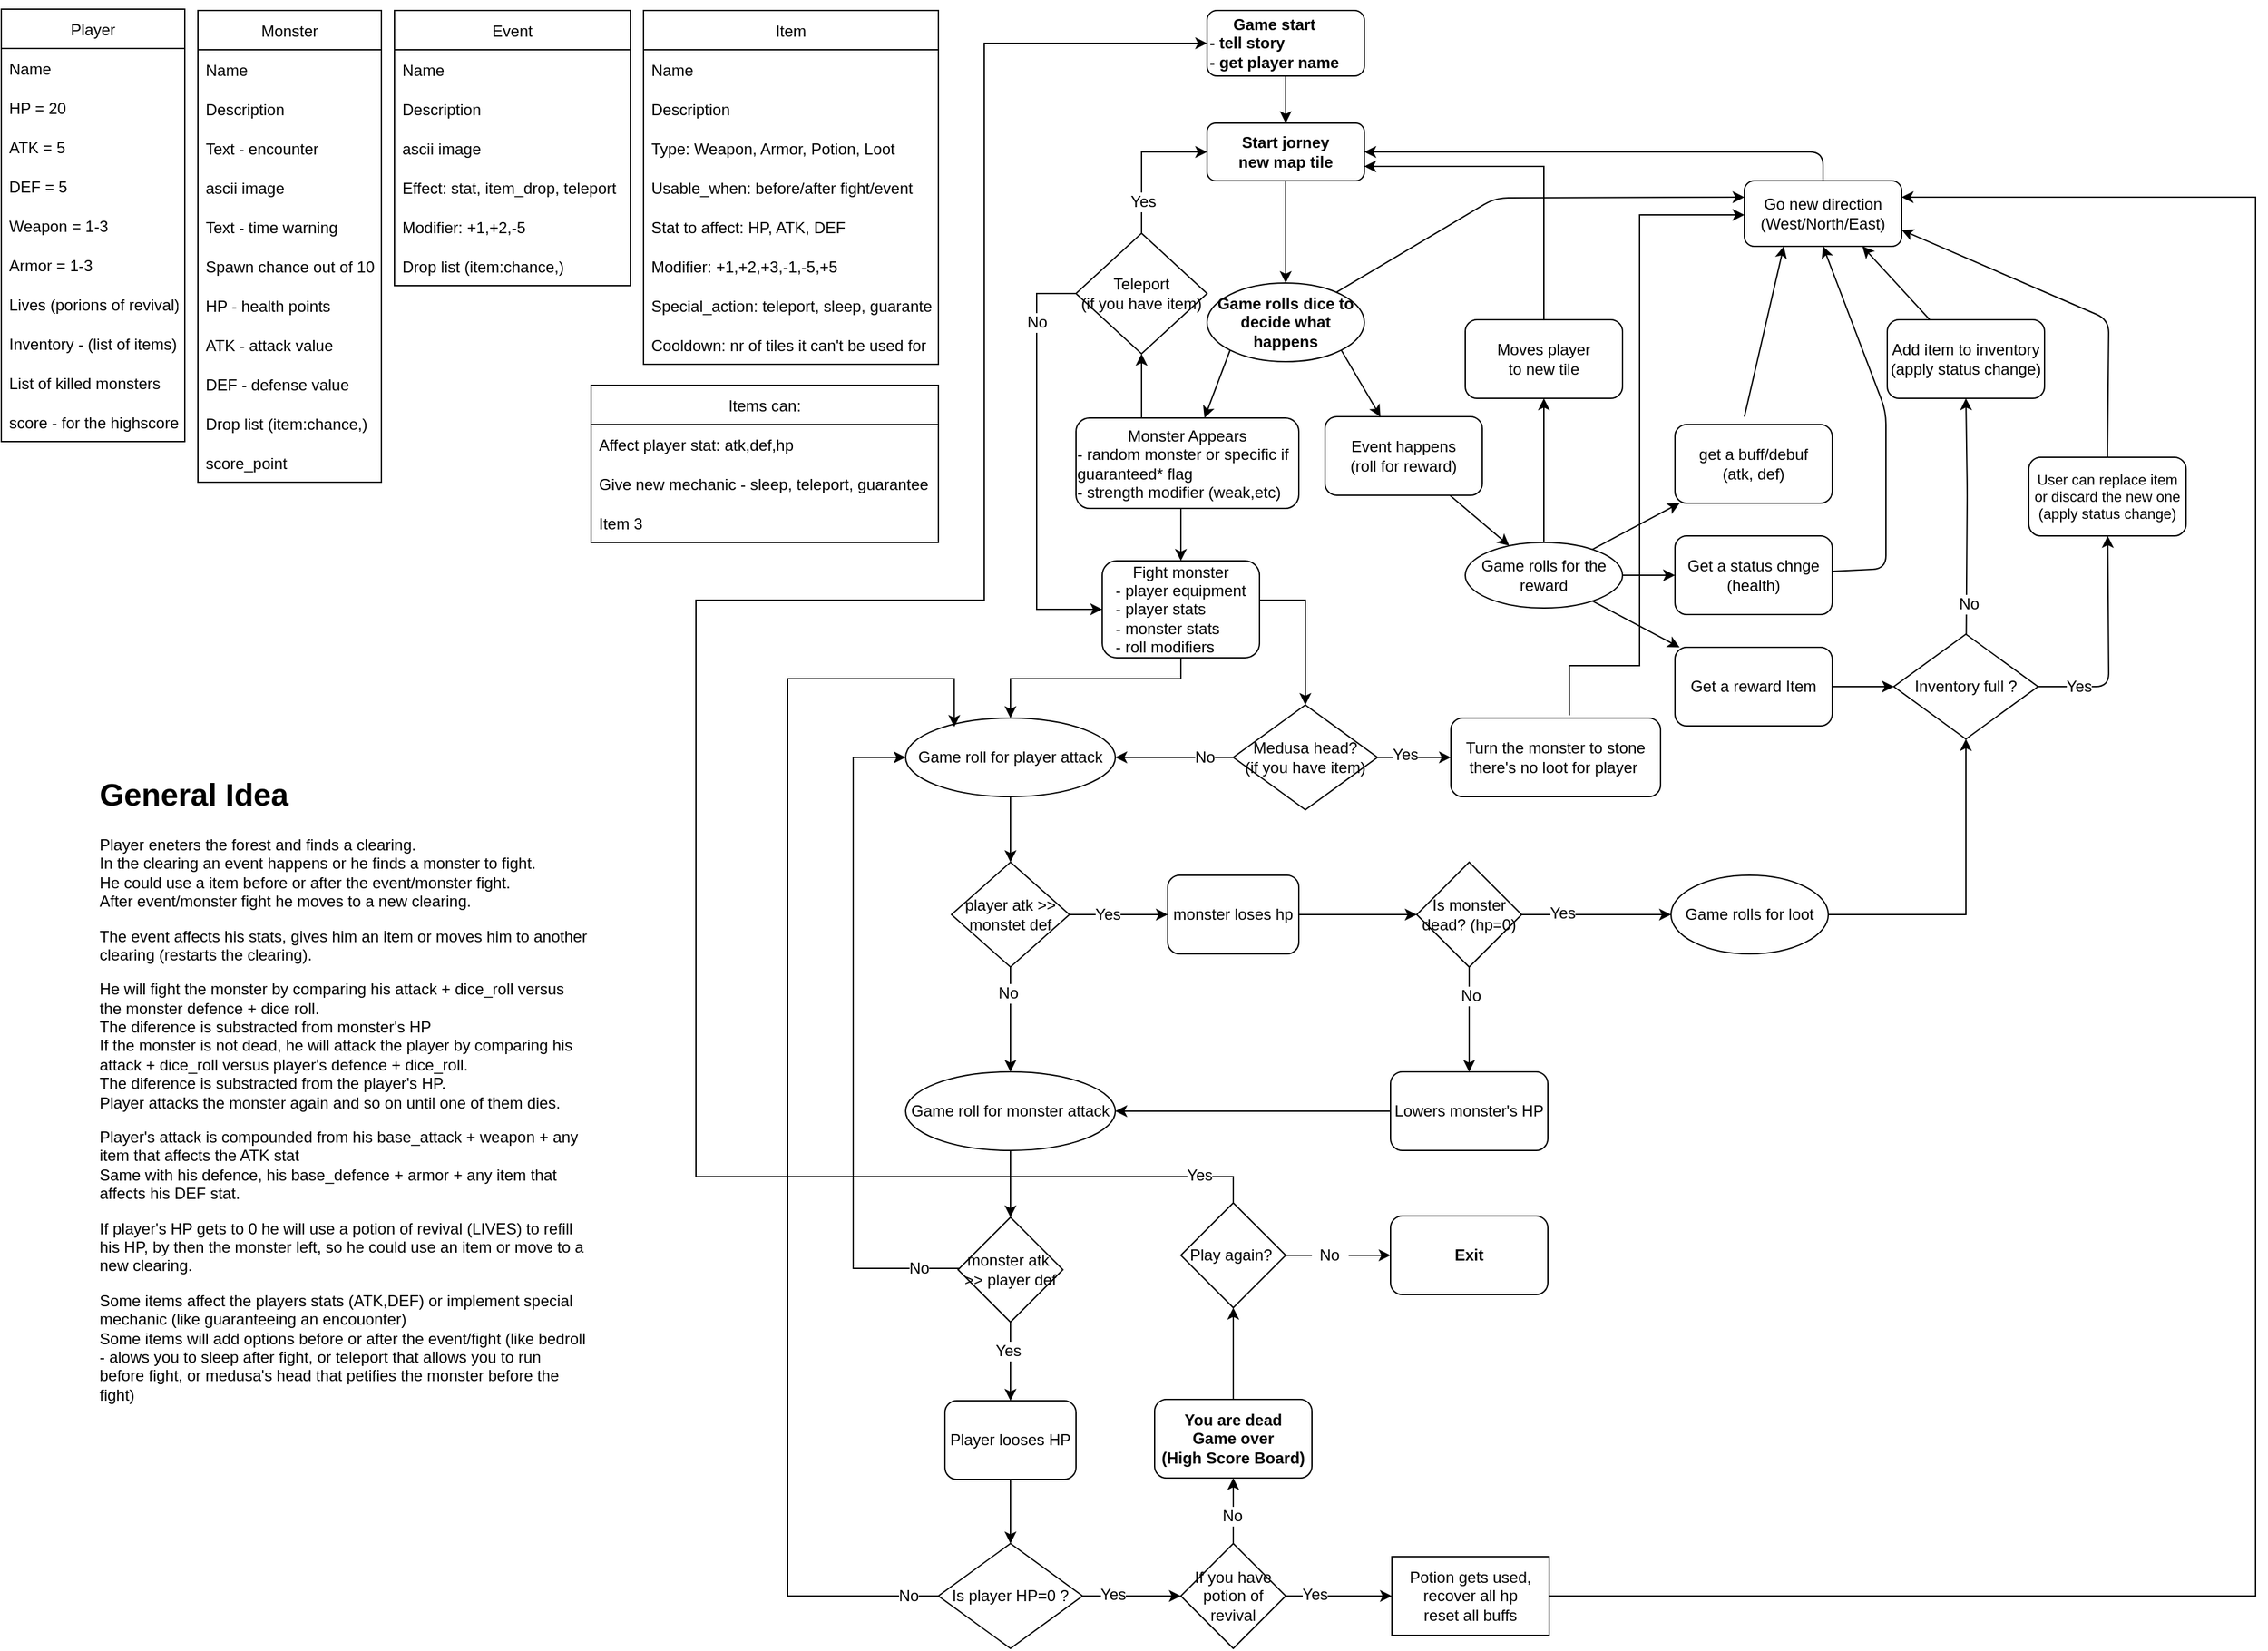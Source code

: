 <mxfile version="16.5.1" type="device"><diagram id="vVYq85_9nK1dVD2X0ttK" name="Page-1"><mxGraphModel dx="1888" dy="649" grid="1" gridSize="10" guides="1" tooltips="1" connect="1" arrows="1" fold="1" page="1" pageScale="1" pageWidth="850" pageHeight="1100" math="0" shadow="0"><root><mxCell id="0"/><mxCell id="1" parent="0"/><mxCell id="Z2xOuC4J5tKFLOs8vCqc-2" value="&lt;div style=&quot;text-align: center&quot;&gt;&lt;span&gt;Game start&lt;/span&gt;&lt;/div&gt;- tell story&lt;br&gt;- get player name" style="rounded=1;whiteSpace=wrap;html=1;align=left;fontStyle=1" parent="1" vertex="1"><mxGeometry x="250" y="88" width="120" height="50" as="geometry"/></mxCell><mxCell id="Z2xOuC4J5tKFLOs8vCqc-3" style="edgeStyle=none;html=1;exitX=0.5;exitY=1;exitDx=0;exitDy=0;entryX=0.5;entryY=0;entryDx=0;entryDy=0;" parent="1" source="Z2xOuC4J5tKFLOs8vCqc-2" target="Z2xOuC4J5tKFLOs8vCqc-7" edge="1"><mxGeometry relative="1" as="geometry"/></mxCell><mxCell id="Z2xOuC4J5tKFLOs8vCqc-4" value="" style="edgeStyle=none;html=1;exitX=0;exitY=1;exitDx=0;exitDy=0;" parent="1" source="Z2xOuC4J5tKFLOs8vCqc-14" target="Z2xOuC4J5tKFLOs8vCqc-8" edge="1"><mxGeometry relative="1" as="geometry"/></mxCell><mxCell id="Z2xOuC4J5tKFLOs8vCqc-5" value="" style="edgeStyle=none;html=1;exitX=1;exitY=1;exitDx=0;exitDy=0;" parent="1" source="Z2xOuC4J5tKFLOs8vCqc-14" target="Z2xOuC4J5tKFLOs8vCqc-10" edge="1"><mxGeometry relative="1" as="geometry"/></mxCell><mxCell id="Z2xOuC4J5tKFLOs8vCqc-6" value="" style="edgeStyle=none;html=1;" parent="1" source="Z2xOuC4J5tKFLOs8vCqc-7" target="Z2xOuC4J5tKFLOs8vCqc-14" edge="1"><mxGeometry relative="1" as="geometry"/></mxCell><mxCell id="Z2xOuC4J5tKFLOs8vCqc-7" value="Start jorney &lt;br&gt;new map tile" style="rounded=1;whiteSpace=wrap;html=1;fontStyle=1" parent="1" vertex="1"><mxGeometry x="250" y="174" width="120" height="44" as="geometry"/></mxCell><mxCell id="Z2xOuC4J5tKFLOs8vCqc-37" style="edgeStyle=orthogonalEdgeStyle;rounded=0;orthogonalLoop=1;jettySize=auto;html=1;exitX=0.25;exitY=0;exitDx=0;exitDy=0;" parent="1" source="Z2xOuC4J5tKFLOs8vCqc-8" target="Z2xOuC4J5tKFLOs8vCqc-40" edge="1"><mxGeometry relative="1" as="geometry"><mxPoint x="200" y="348" as="targetPoint"/><Array as="points"><mxPoint x="200" y="399"/></Array></mxGeometry></mxCell><mxCell id="Z2xOuC4J5tKFLOs8vCqc-43" style="edgeStyle=orthogonalEdgeStyle;rounded=0;orthogonalLoop=1;jettySize=auto;html=1;fontSize=20;" parent="1" source="Z2xOuC4J5tKFLOs8vCqc-8" target="Z2xOuC4J5tKFLOs8vCqc-44" edge="1"><mxGeometry relative="1" as="geometry"><mxPoint x="230" y="508" as="targetPoint"/><Array as="points"><mxPoint x="230" y="488"/><mxPoint x="230" y="488"/></Array></mxGeometry></mxCell><mxCell id="Z2xOuC4J5tKFLOs8vCqc-8" value="Monster Appears&lt;br&gt;&lt;div style=&quot;text-align: left&quot;&gt;&lt;span&gt;- random monster or&amp;nbsp;&lt;/span&gt;&lt;span&gt;specific if guaranteed* flag&lt;/span&gt;&lt;/div&gt;&lt;div style=&quot;text-align: left&quot;&gt;&lt;span&gt;- strength modifier (weak,etc)&lt;/span&gt;&lt;/div&gt;" style="whiteSpace=wrap;html=1;rounded=1;" parent="1" vertex="1"><mxGeometry x="150" y="399" width="170" height="69" as="geometry"/></mxCell><mxCell id="Z2xOuC4J5tKFLOs8vCqc-9" value="" style="edgeStyle=none;html=1;" parent="1" source="Z2xOuC4J5tKFLOs8vCqc-10" target="Z2xOuC4J5tKFLOs8vCqc-19" edge="1"><mxGeometry relative="1" as="geometry"/></mxCell><mxCell id="Z2xOuC4J5tKFLOs8vCqc-10" value="Event happens&lt;br&gt;(roll for reward)" style="whiteSpace=wrap;html=1;rounded=1;" parent="1" vertex="1"><mxGeometry x="340" y="398" width="120" height="60" as="geometry"/></mxCell><mxCell id="Z2xOuC4J5tKFLOs8vCqc-11" value="" style="edgeStyle=none;html=1;entryX=1;entryY=0.5;entryDx=0;entryDy=0;exitX=0.5;exitY=0;exitDx=0;exitDy=0;" parent="1" source="Z2xOuC4J5tKFLOs8vCqc-12" target="Z2xOuC4J5tKFLOs8vCqc-7" edge="1"><mxGeometry relative="1" as="geometry"><mxPoint x="133.919" y="78" as="targetPoint"/><Array as="points"><mxPoint x="720" y="196"/><mxPoint x="600" y="196"/></Array></mxGeometry></mxCell><mxCell id="Z2xOuC4J5tKFLOs8vCqc-12" value="Go new direction&lt;br&gt;(West/North/East)" style="whiteSpace=wrap;html=1;rounded=1;" parent="1" vertex="1"><mxGeometry x="660" y="218" width="120" height="50" as="geometry"/></mxCell><mxCell id="Z2xOuC4J5tKFLOs8vCqc-13" style="edgeStyle=none;html=1;entryX=0;entryY=0.25;entryDx=0;entryDy=0;" parent="1" source="Z2xOuC4J5tKFLOs8vCqc-14" target="Z2xOuC4J5tKFLOs8vCqc-12" edge="1"><mxGeometry relative="1" as="geometry"><Array as="points"><mxPoint x="470" y="231"/></Array></mxGeometry></mxCell><mxCell id="Z2xOuC4J5tKFLOs8vCqc-14" value="Game rolls dice to decide what happens" style="ellipse;whiteSpace=wrap;html=1;rounded=1;fontStyle=1" parent="1" vertex="1"><mxGeometry x="250" y="296" width="120" height="60" as="geometry"/></mxCell><mxCell id="Z2xOuC4J5tKFLOs8vCqc-15" value="" style="edgeStyle=none;html=1;" parent="1" source="Z2xOuC4J5tKFLOs8vCqc-19" target="Z2xOuC4J5tKFLOs8vCqc-21" edge="1"><mxGeometry relative="1" as="geometry"/></mxCell><mxCell id="Z2xOuC4J5tKFLOs8vCqc-16" value="" style="edgeStyle=none;html=1;" parent="1" source="Z2xOuC4J5tKFLOs8vCqc-19" target="Z2xOuC4J5tKFLOs8vCqc-23" edge="1"><mxGeometry relative="1" as="geometry"/></mxCell><mxCell id="Z2xOuC4J5tKFLOs8vCqc-17" value="" style="edgeStyle=none;html=1;" parent="1" source="Z2xOuC4J5tKFLOs8vCqc-19" target="Z2xOuC4J5tKFLOs8vCqc-25" edge="1"><mxGeometry relative="1" as="geometry"/></mxCell><mxCell id="Z2xOuC4J5tKFLOs8vCqc-18" style="edgeStyle=none;html=1;fontSize=20;" parent="1" source="Z2xOuC4J5tKFLOs8vCqc-19" target="Z2xOuC4J5tKFLOs8vCqc-36" edge="1"><mxGeometry relative="1" as="geometry"><mxPoint x="507" y="358" as="targetPoint"/></mxGeometry></mxCell><mxCell id="Z2xOuC4J5tKFLOs8vCqc-19" value="Game rolls for the reward" style="ellipse;whiteSpace=wrap;html=1;rounded=1;" parent="1" vertex="1"><mxGeometry x="447" y="494" width="120" height="50" as="geometry"/></mxCell><mxCell id="Z2xOuC4J5tKFLOs8vCqc-20" value="" style="edgeStyle=none;html=1;" parent="1" source="Z2xOuC4J5tKFLOs8vCqc-21" target="Z2xOuC4J5tKFLOs8vCqc-30" edge="1"><mxGeometry relative="1" as="geometry"/></mxCell><mxCell id="Z2xOuC4J5tKFLOs8vCqc-21" value="Get a reward Item" style="whiteSpace=wrap;html=1;rounded=1;" parent="1" vertex="1"><mxGeometry x="607" y="574" width="120" height="60" as="geometry"/></mxCell><mxCell id="Z2xOuC4J5tKFLOs8vCqc-22" style="edgeStyle=none;html=1;entryX=0.5;entryY=1;entryDx=0;entryDy=0;" parent="1" source="Z2xOuC4J5tKFLOs8vCqc-23" target="Z2xOuC4J5tKFLOs8vCqc-12" edge="1"><mxGeometry relative="1" as="geometry"><mxPoint x="678" y="224" as="targetPoint"/><Array as="points"><mxPoint x="768" y="514"/><mxPoint x="768" y="394"/></Array></mxGeometry></mxCell><mxCell id="Z2xOuC4J5tKFLOs8vCqc-23" value="Get a status chnge&lt;br&gt;(health)" style="whiteSpace=wrap;html=1;rounded=1;" parent="1" vertex="1"><mxGeometry x="607" y="489" width="120" height="60" as="geometry"/></mxCell><mxCell id="Z2xOuC4J5tKFLOs8vCqc-24" style="edgeStyle=none;html=1;entryX=0.25;entryY=1;entryDx=0;entryDy=0;" parent="1" target="Z2xOuC4J5tKFLOs8vCqc-12" edge="1"><mxGeometry relative="1" as="geometry"><mxPoint x="660" y="398" as="sourcePoint"/><mxPoint x="660" y="228" as="targetPoint"/></mxGeometry></mxCell><mxCell id="Z2xOuC4J5tKFLOs8vCqc-25" value="get a buff/debuf&lt;br&gt;(atk, def)" style="whiteSpace=wrap;html=1;rounded=1;" parent="1" vertex="1"><mxGeometry x="607" y="404" width="120" height="60" as="geometry"/></mxCell><mxCell id="Z2xOuC4J5tKFLOs8vCqc-26" style="edgeStyle=none;html=1;entryX=0.5;entryY=1;entryDx=0;entryDy=0;" parent="1" source="Z2xOuC4J5tKFLOs8vCqc-30" target="Z2xOuC4J5tKFLOs8vCqc-32" edge="1"><mxGeometry relative="1" as="geometry"><mxPoint x="830" y="394" as="targetPoint"/><Array as="points"><mxPoint x="830" y="454"/></Array></mxGeometry></mxCell><mxCell id="Z2xOuC4J5tKFLOs8vCqc-27" value="No" style="edgeLabel;html=1;align=center;verticalAlign=middle;resizable=0;points=[];fontSize=12;" parent="Z2xOuC4J5tKFLOs8vCqc-26" vertex="1" connectable="0"><mxGeometry x="-0.197" y="-1" relative="1" as="geometry"><mxPoint y="49" as="offset"/></mxGeometry></mxCell><mxCell id="Z2xOuC4J5tKFLOs8vCqc-28" style="edgeStyle=none;html=1;fontSize=26;exitX=1;exitY=0.5;exitDx=0;exitDy=0;" parent="1" source="Z2xOuC4J5tKFLOs8vCqc-30" target="Z2xOuC4J5tKFLOs8vCqc-34" edge="1"><mxGeometry relative="1" as="geometry"><mxPoint x="938" y="464" as="targetPoint"/><Array as="points"><mxPoint x="938" y="604"/></Array></mxGeometry></mxCell><mxCell id="Z2xOuC4J5tKFLOs8vCqc-29" value="Yes" style="edgeLabel;html=1;align=center;verticalAlign=middle;resizable=0;points=[];fontSize=12;" parent="Z2xOuC4J5tKFLOs8vCqc-28" vertex="1" connectable="0"><mxGeometry x="0.094" y="-2" relative="1" as="geometry"><mxPoint x="-25" y="38" as="offset"/></mxGeometry></mxCell><mxCell id="Z2xOuC4J5tKFLOs8vCqc-30" value="Inventory full ?" style="rhombus;whiteSpace=wrap;html=1;rounded=0;" parent="1" vertex="1"><mxGeometry x="774" y="564" width="110" height="80" as="geometry"/></mxCell><mxCell id="Z2xOuC4J5tKFLOs8vCqc-31" style="edgeStyle=none;html=1;entryX=0.75;entryY=1;entryDx=0;entryDy=0;fontSize=11;" parent="1" source="Z2xOuC4J5tKFLOs8vCqc-32" target="Z2xOuC4J5tKFLOs8vCqc-12" edge="1"><mxGeometry relative="1" as="geometry"/></mxCell><mxCell id="Z2xOuC4J5tKFLOs8vCqc-32" value="&lt;font style=&quot;font-size: 12px&quot;&gt;Add item to inventory&lt;br style=&quot;font-size: 12px&quot;&gt;(apply status change)&lt;br style=&quot;font-size: 12px&quot;&gt;&lt;/font&gt;" style="rounded=1;whiteSpace=wrap;html=1;fontSize=12;" parent="1" vertex="1"><mxGeometry x="769" y="324" width="120" height="60" as="geometry"/></mxCell><mxCell id="Z2xOuC4J5tKFLOs8vCqc-33" style="edgeStyle=none;html=1;exitX=0.5;exitY=0;exitDx=0;exitDy=0;fontSize=11;entryX=1;entryY=0.75;entryDx=0;entryDy=0;" parent="1" source="Z2xOuC4J5tKFLOs8vCqc-34" target="Z2xOuC4J5tKFLOs8vCqc-12" edge="1"><mxGeometry relative="1" as="geometry"><mxPoint x="738" y="224" as="targetPoint"/><Array as="points"><mxPoint x="938" y="324"/></Array></mxGeometry></mxCell><mxCell id="Z2xOuC4J5tKFLOs8vCqc-34" value="User can replace item or discard the new one&lt;br&gt;(apply status change)" style="rounded=1;whiteSpace=wrap;html=1;fontSize=11;" parent="1" vertex="1"><mxGeometry x="877" y="429" width="120" height="60" as="geometry"/></mxCell><mxCell id="Z2xOuC4J5tKFLOs8vCqc-103" style="edgeStyle=orthogonalEdgeStyle;rounded=0;orthogonalLoop=1;jettySize=auto;html=1;entryX=1;entryY=0.75;entryDx=0;entryDy=0;fontSize=12;" parent="1" source="Z2xOuC4J5tKFLOs8vCqc-36" target="Z2xOuC4J5tKFLOs8vCqc-7" edge="1"><mxGeometry relative="1" as="geometry"><Array as="points"><mxPoint x="507" y="207"/></Array></mxGeometry></mxCell><mxCell id="Z2xOuC4J5tKFLOs8vCqc-36" value="&lt;font style=&quot;font-size: 12px&quot;&gt;Moves player &lt;br&gt;to new tile&lt;/font&gt;" style="rounded=1;whiteSpace=wrap;html=1;fontSize=12;" parent="1" vertex="1"><mxGeometry x="447" y="324" width="120" height="60" as="geometry"/></mxCell><mxCell id="Z2xOuC4J5tKFLOs8vCqc-41" style="edgeStyle=orthogonalEdgeStyle;rounded=0;orthogonalLoop=1;jettySize=auto;html=1;entryX=0;entryY=0.5;entryDx=0;entryDy=0;" parent="1" source="Z2xOuC4J5tKFLOs8vCqc-40" target="Z2xOuC4J5tKFLOs8vCqc-7" edge="1"><mxGeometry relative="1" as="geometry"><Array as="points"><mxPoint x="200" y="196"/></Array></mxGeometry></mxCell><mxCell id="Z2xOuC4J5tKFLOs8vCqc-42" value="Yes" style="edgeLabel;html=1;align=center;verticalAlign=middle;resizable=0;points=[];fontSize=12;" parent="Z2xOuC4J5tKFLOs8vCqc-41" vertex="1" connectable="0"><mxGeometry x="0.157" y="1" relative="1" as="geometry"><mxPoint x="-2" y="39" as="offset"/></mxGeometry></mxCell><mxCell id="Z2xOuC4J5tKFLOs8vCqc-45" style="edgeStyle=orthogonalEdgeStyle;rounded=0;orthogonalLoop=1;jettySize=auto;html=1;entryX=0;entryY=0.5;entryDx=0;entryDy=0;fontSize=12;" parent="1" source="Z2xOuC4J5tKFLOs8vCqc-40" target="Z2xOuC4J5tKFLOs8vCqc-44" edge="1"><mxGeometry relative="1" as="geometry"><Array as="points"><mxPoint x="120" y="304"/><mxPoint x="120" y="545"/></Array></mxGeometry></mxCell><mxCell id="Z2xOuC4J5tKFLOs8vCqc-46" value="No" style="edgeLabel;html=1;align=center;verticalAlign=middle;resizable=0;points=[];fontSize=12;" parent="Z2xOuC4J5tKFLOs8vCqc-45" vertex="1" connectable="0"><mxGeometry x="0.141" y="4" relative="1" as="geometry"><mxPoint x="-4" y="-131" as="offset"/></mxGeometry></mxCell><mxCell id="Z2xOuC4J5tKFLOs8vCqc-40" value="Teleport&lt;br&gt;(if you have item)" style="rhombus;whiteSpace=wrap;html=1;" parent="1" vertex="1"><mxGeometry x="150" y="258" width="100" height="92" as="geometry"/></mxCell><mxCell id="Z2xOuC4J5tKFLOs8vCqc-49" style="edgeStyle=orthogonalEdgeStyle;rounded=0;orthogonalLoop=1;jettySize=auto;html=1;fontSize=12;" parent="1" source="Z2xOuC4J5tKFLOs8vCqc-44" target="Z2xOuC4J5tKFLOs8vCqc-48" edge="1"><mxGeometry relative="1" as="geometry"><Array as="points"><mxPoint x="325" y="538"/></Array></mxGeometry></mxCell><mxCell id="Z2xOuC4J5tKFLOs8vCqc-51" value="" style="edgeStyle=orthogonalEdgeStyle;rounded=0;orthogonalLoop=1;jettySize=auto;html=1;fontSize=12;" parent="1" source="Z2xOuC4J5tKFLOs8vCqc-44" target="Z2xOuC4J5tKFLOs8vCqc-50" edge="1"><mxGeometry relative="1" as="geometry"><Array as="points"><mxPoint x="230" y="598"/><mxPoint x="100" y="598"/></Array></mxGeometry></mxCell><mxCell id="Z2xOuC4J5tKFLOs8vCqc-44" value="&lt;font style=&quot;font-size: 12px&quot;&gt;Fight monster&lt;br&gt;&lt;div style=&quot;text-align: left&quot;&gt;&lt;span&gt;- player equipment&lt;br&gt;&lt;/span&gt;- player stats&lt;br&gt;- monster stats&lt;br&gt;- roll modifiers&lt;/div&gt;&lt;/font&gt;" style="rounded=1;whiteSpace=wrap;html=1;fontSize=12;" parent="1" vertex="1"><mxGeometry x="170" y="508" width="120" height="74" as="geometry"/></mxCell><mxCell id="Z2xOuC4J5tKFLOs8vCqc-52" style="edgeStyle=orthogonalEdgeStyle;rounded=0;orthogonalLoop=1;jettySize=auto;html=1;fontSize=12;" parent="1" source="Z2xOuC4J5tKFLOs8vCqc-48" target="Z2xOuC4J5tKFLOs8vCqc-50" edge="1"><mxGeometry relative="1" as="geometry"><Array as="points"><mxPoint x="375" y="658"/></Array></mxGeometry></mxCell><mxCell id="Z2xOuC4J5tKFLOs8vCqc-53" value="No" style="edgeLabel;html=1;align=center;verticalAlign=middle;resizable=0;points=[];fontSize=12;" parent="Z2xOuC4J5tKFLOs8vCqc-52" vertex="1" connectable="0"><mxGeometry x="-0.116" y="-2" relative="1" as="geometry"><mxPoint x="18" y="2" as="offset"/></mxGeometry></mxCell><mxCell id="Z2xOuC4J5tKFLOs8vCqc-54" style="edgeStyle=orthogonalEdgeStyle;rounded=0;orthogonalLoop=1;jettySize=auto;html=1;fontSize=12;exitX=1;exitY=0.5;exitDx=0;exitDy=0;" parent="1" source="Z2xOuC4J5tKFLOs8vCqc-48" target="Z2xOuC4J5tKFLOs8vCqc-55" edge="1"><mxGeometry relative="1" as="geometry"><mxPoint x="450" y="628" as="targetPoint"/><Array as="points"><mxPoint x="410" y="658"/><mxPoint x="410" y="658"/></Array></mxGeometry></mxCell><mxCell id="Z2xOuC4J5tKFLOs8vCqc-56" value="Yes" style="edgeLabel;html=1;align=center;verticalAlign=middle;resizable=0;points=[];fontSize=12;" parent="Z2xOuC4J5tKFLOs8vCqc-54" vertex="1" connectable="0"><mxGeometry x="-0.145" y="2" relative="1" as="geometry"><mxPoint x="-3" as="offset"/></mxGeometry></mxCell><mxCell id="Z2xOuC4J5tKFLOs8vCqc-48" value="Medusa head?&lt;br&gt;(if you have item)" style="rhombus;whiteSpace=wrap;html=1;fontSize=12;" parent="1" vertex="1"><mxGeometry x="270" y="618" width="110" height="80" as="geometry"/></mxCell><mxCell id="Z2xOuC4J5tKFLOs8vCqc-59" style="edgeStyle=orthogonalEdgeStyle;rounded=0;orthogonalLoop=1;jettySize=auto;html=1;fontSize=12;" parent="1" source="Z2xOuC4J5tKFLOs8vCqc-50" target="Z2xOuC4J5tKFLOs8vCqc-60" edge="1"><mxGeometry relative="1" as="geometry"><mxPoint x="100" y="748" as="targetPoint"/></mxGeometry></mxCell><mxCell id="Z2xOuC4J5tKFLOs8vCqc-50" value="Game roll for player attack" style="ellipse;whiteSpace=wrap;html=1;rounded=1;" parent="1" vertex="1"><mxGeometry x="20" y="628" width="160" height="60" as="geometry"/></mxCell><mxCell id="Z2xOuC4J5tKFLOs8vCqc-57" style="edgeStyle=orthogonalEdgeStyle;rounded=0;orthogonalLoop=1;jettySize=auto;html=1;fontSize=12;exitX=0.565;exitY=-0.036;exitDx=0;exitDy=0;exitPerimeter=0;" parent="1" source="Z2xOuC4J5tKFLOs8vCqc-55" edge="1"><mxGeometry relative="1" as="geometry"><mxPoint x="660" y="244" as="targetPoint"/><Array as="points"><mxPoint x="526" y="588"/><mxPoint x="580" y="588"/><mxPoint x="580" y="244"/></Array><mxPoint x="530" y="588" as="sourcePoint"/></mxGeometry></mxCell><mxCell id="Z2xOuC4J5tKFLOs8vCqc-55" value="Turn the monster to stone&lt;br&gt;there's no loot for player&amp;nbsp;" style="rounded=1;whiteSpace=wrap;html=1;fontSize=12;" parent="1" vertex="1"><mxGeometry x="436" y="628" width="160" height="60" as="geometry"/></mxCell><mxCell id="Z2xOuC4J5tKFLOs8vCqc-61" style="edgeStyle=orthogonalEdgeStyle;rounded=0;orthogonalLoop=1;jettySize=auto;html=1;fontSize=12;" parent="1" source="Z2xOuC4J5tKFLOs8vCqc-60" target="Z2xOuC4J5tKFLOs8vCqc-72" edge="1"><mxGeometry relative="1" as="geometry"><mxPoint x="230" y="778" as="targetPoint"/></mxGeometry></mxCell><mxCell id="Z2xOuC4J5tKFLOs8vCqc-62" value="Yes" style="edgeLabel;html=1;align=center;verticalAlign=middle;resizable=0;points=[];fontSize=12;" parent="Z2xOuC4J5tKFLOs8vCqc-61" vertex="1" connectable="0"><mxGeometry x="0.164" y="-3" relative="1" as="geometry"><mxPoint x="-15" y="-3" as="offset"/></mxGeometry></mxCell><mxCell id="Z2xOuC4J5tKFLOs8vCqc-63" style="edgeStyle=orthogonalEdgeStyle;rounded=0;orthogonalLoop=1;jettySize=auto;html=1;fontSize=12;" parent="1" source="Z2xOuC4J5tKFLOs8vCqc-60" edge="1"><mxGeometry relative="1" as="geometry"><mxPoint x="100" y="898" as="targetPoint"/></mxGeometry></mxCell><mxCell id="Z2xOuC4J5tKFLOs8vCqc-64" value="No" style="edgeLabel;html=1;align=center;verticalAlign=middle;resizable=0;points=[];fontSize=12;" parent="Z2xOuC4J5tKFLOs8vCqc-63" vertex="1" connectable="0"><mxGeometry x="-0.275" y="-2" relative="1" as="geometry"><mxPoint y="-9" as="offset"/></mxGeometry></mxCell><mxCell id="Z2xOuC4J5tKFLOs8vCqc-60" value="player atk &amp;gt;&amp;gt; monstet def" style="rhombus;whiteSpace=wrap;html=1;fontSize=12;" parent="1" vertex="1"><mxGeometry x="55" y="738" width="90" height="80" as="geometry"/></mxCell><mxCell id="Z2xOuC4J5tKFLOs8vCqc-67" value="" style="edgeStyle=orthogonalEdgeStyle;rounded=0;orthogonalLoop=1;jettySize=auto;html=1;fontSize=12;entryX=0.5;entryY=0;entryDx=0;entryDy=0;" parent="1" source="Z2xOuC4J5tKFLOs8vCqc-65" target="Z2xOuC4J5tKFLOs8vCqc-66" edge="1"><mxGeometry relative="1" as="geometry"><mxPoint x="180" y="1008" as="targetPoint"/></mxGeometry></mxCell><mxCell id="Z2xOuC4J5tKFLOs8vCqc-65" value="Game roll for monster attack" style="ellipse;whiteSpace=wrap;html=1;rounded=1;direction=west;" parent="1" vertex="1"><mxGeometry x="20" y="898" width="160" height="60" as="geometry"/></mxCell><mxCell id="Z2xOuC4J5tKFLOs8vCqc-68" style="edgeStyle=orthogonalEdgeStyle;rounded=0;orthogonalLoop=1;jettySize=auto;html=1;fontSize=12;" parent="1" source="Z2xOuC4J5tKFLOs8vCqc-66" target="Z2xOuC4J5tKFLOs8vCqc-85" edge="1"><mxGeometry relative="1" as="geometry"><mxPoint x="280" y="1068" as="targetPoint"/><Array as="points"><mxPoint x="100" y="1133"/><mxPoint x="100" y="1133"/></Array></mxGeometry></mxCell><mxCell id="Z2xOuC4J5tKFLOs8vCqc-69" value="Yes" style="edgeLabel;html=1;align=center;verticalAlign=middle;resizable=0;points=[];fontSize=12;" parent="Z2xOuC4J5tKFLOs8vCqc-68" vertex="1" connectable="0"><mxGeometry x="0.337" y="-2" relative="1" as="geometry"><mxPoint y="-18" as="offset"/></mxGeometry></mxCell><mxCell id="Z2xOuC4J5tKFLOs8vCqc-70" style="edgeStyle=orthogonalEdgeStyle;rounded=0;orthogonalLoop=1;jettySize=auto;html=1;fontSize=12;entryX=0;entryY=0.5;entryDx=0;entryDy=0;" parent="1" source="Z2xOuC4J5tKFLOs8vCqc-66" target="Z2xOuC4J5tKFLOs8vCqc-50" edge="1"><mxGeometry relative="1" as="geometry"><mxPoint x="-70" y="648" as="targetPoint"/><Array as="points"><mxPoint x="-20" y="1048"/><mxPoint x="-20" y="658"/></Array></mxGeometry></mxCell><mxCell id="Z2xOuC4J5tKFLOs8vCqc-71" value="No" style="edgeLabel;html=1;align=center;verticalAlign=middle;resizable=0;points=[];fontSize=12;" parent="Z2xOuC4J5tKFLOs8vCqc-70" vertex="1" connectable="0"><mxGeometry x="0.391" y="-4" relative="1" as="geometry"><mxPoint x="46" y="274" as="offset"/></mxGeometry></mxCell><mxCell id="Z2xOuC4J5tKFLOs8vCqc-66" value="monster atk&amp;nbsp; &amp;gt;&amp;gt; player def" style="rhombus;whiteSpace=wrap;html=1;rounded=0;" parent="1" vertex="1"><mxGeometry x="60" y="1009" width="80" height="80" as="geometry"/></mxCell><mxCell id="Z2xOuC4J5tKFLOs8vCqc-75" value="" style="edgeStyle=orthogonalEdgeStyle;rounded=0;orthogonalLoop=1;jettySize=auto;html=1;fontSize=12;" parent="1" source="Z2xOuC4J5tKFLOs8vCqc-72" target="Z2xOuC4J5tKFLOs8vCqc-74" edge="1"><mxGeometry relative="1" as="geometry"/></mxCell><mxCell id="Z2xOuC4J5tKFLOs8vCqc-72" value="monster loses hp" style="rounded=1;whiteSpace=wrap;html=1;fontSize=12;" parent="1" vertex="1"><mxGeometry x="220" y="748" width="100" height="60" as="geometry"/></mxCell><mxCell id="Z2xOuC4J5tKFLOs8vCqc-79" value="" style="edgeStyle=orthogonalEdgeStyle;rounded=0;orthogonalLoop=1;jettySize=auto;html=1;fontSize=12;" parent="1" source="Z2xOuC4J5tKFLOs8vCqc-74" target="Z2xOuC4J5tKFLOs8vCqc-78" edge="1"><mxGeometry relative="1" as="geometry"/></mxCell><mxCell id="Z2xOuC4J5tKFLOs8vCqc-80" value="No" style="edgeLabel;html=1;align=center;verticalAlign=middle;resizable=0;points=[];fontSize=12;" parent="Z2xOuC4J5tKFLOs8vCqc-79" vertex="1" connectable="0"><mxGeometry x="-0.265" y="1" relative="1" as="geometry"><mxPoint y="-8" as="offset"/></mxGeometry></mxCell><mxCell id="Z2xOuC4J5tKFLOs8vCqc-83" value="" style="edgeStyle=orthogonalEdgeStyle;rounded=0;orthogonalLoop=1;jettySize=auto;html=1;fontSize=12;" parent="1" source="Z2xOuC4J5tKFLOs8vCqc-74" target="Z2xOuC4J5tKFLOs8vCqc-82" edge="1"><mxGeometry relative="1" as="geometry"/></mxCell><mxCell id="Z2xOuC4J5tKFLOs8vCqc-86" value="Yes" style="edgeLabel;html=1;align=center;verticalAlign=middle;resizable=0;points=[];fontSize=12;" parent="Z2xOuC4J5tKFLOs8vCqc-83" vertex="1" connectable="0"><mxGeometry x="-0.244" y="1" relative="1" as="geometry"><mxPoint x="-12" as="offset"/></mxGeometry></mxCell><mxCell id="Z2xOuC4J5tKFLOs8vCqc-74" value="Is monster dead? (hp=0)" style="rhombus;whiteSpace=wrap;html=1;rounded=0;" parent="1" vertex="1"><mxGeometry x="410" y="738" width="80" height="80" as="geometry"/></mxCell><mxCell id="Z2xOuC4J5tKFLOs8vCqc-81" style="edgeStyle=orthogonalEdgeStyle;rounded=0;orthogonalLoop=1;jettySize=auto;html=1;entryX=0;entryY=0.5;entryDx=0;entryDy=0;fontSize=12;" parent="1" source="Z2xOuC4J5tKFLOs8vCqc-78" target="Z2xOuC4J5tKFLOs8vCqc-65" edge="1"><mxGeometry relative="1" as="geometry"/></mxCell><mxCell id="Z2xOuC4J5tKFLOs8vCqc-78" value="Lowers monster's HP" style="whiteSpace=wrap;html=1;rounded=1;" parent="1" vertex="1"><mxGeometry x="390" y="898" width="120" height="60" as="geometry"/></mxCell><mxCell id="Z2xOuC4J5tKFLOs8vCqc-84" style="edgeStyle=orthogonalEdgeStyle;rounded=0;orthogonalLoop=1;jettySize=auto;html=1;entryX=0.5;entryY=1;entryDx=0;entryDy=0;fontSize=12;" parent="1" source="Z2xOuC4J5tKFLOs8vCqc-82" target="Z2xOuC4J5tKFLOs8vCqc-30" edge="1"><mxGeometry relative="1" as="geometry"/></mxCell><mxCell id="Z2xOuC4J5tKFLOs8vCqc-82" value="Game rolls for loot" style="ellipse;whiteSpace=wrap;html=1;rounded=1;" parent="1" vertex="1"><mxGeometry x="604" y="748" width="120" height="60" as="geometry"/></mxCell><mxCell id="Z2xOuC4J5tKFLOs8vCqc-87" style="edgeStyle=orthogonalEdgeStyle;rounded=0;orthogonalLoop=1;jettySize=auto;html=1;fontSize=12;startArrow=none;" parent="1" source="Z2xOuC4J5tKFLOs8vCqc-85" target="Z2xOuC4J5tKFLOs8vCqc-88" edge="1"><mxGeometry relative="1" as="geometry"><mxPoint x="390" y="1068" as="targetPoint"/><mxPoint x="320" y="1068" as="sourcePoint"/></mxGeometry></mxCell><mxCell id="Z2xOuC4J5tKFLOs8vCqc-89" style="edgeStyle=orthogonalEdgeStyle;rounded=0;orthogonalLoop=1;jettySize=auto;html=1;entryX=0.232;entryY=0.112;entryDx=0;entryDy=0;fontSize=12;entryPerimeter=0;" parent="1" source="Z2xOuC4J5tKFLOs8vCqc-88" target="Z2xOuC4J5tKFLOs8vCqc-50" edge="1"><mxGeometry relative="1" as="geometry"><Array as="points"><mxPoint x="-70" y="1298"/><mxPoint x="-70" y="598"/><mxPoint x="57" y="598"/></Array></mxGeometry></mxCell><mxCell id="Z2xOuC4J5tKFLOs8vCqc-90" value="No" style="edgeLabel;html=1;align=center;verticalAlign=middle;resizable=0;points=[];fontSize=12;" parent="Z2xOuC4J5tKFLOs8vCqc-89" vertex="1" connectable="0"><mxGeometry x="-0.422" y="-2" relative="1" as="geometry"><mxPoint x="90" y="168" as="offset"/></mxGeometry></mxCell><mxCell id="Z2xOuC4J5tKFLOs8vCqc-92" style="edgeStyle=orthogonalEdgeStyle;rounded=0;orthogonalLoop=1;jettySize=auto;html=1;fontSize=12;" parent="1" source="Z2xOuC4J5tKFLOs8vCqc-88" target="Z2xOuC4J5tKFLOs8vCqc-94" edge="1"><mxGeometry relative="1" as="geometry"><mxPoint x="220" y="1298" as="targetPoint"/></mxGeometry></mxCell><mxCell id="iKl6-dCx_iNbGj2l31A5-14" value="Yes" style="edgeLabel;html=1;align=center;verticalAlign=middle;resizable=0;points=[];fontSize=12;" parent="Z2xOuC4J5tKFLOs8vCqc-92" vertex="1" connectable="0"><mxGeometry x="0.209" y="1" relative="1" as="geometry"><mxPoint x="-23" as="offset"/></mxGeometry></mxCell><mxCell id="Z2xOuC4J5tKFLOs8vCqc-88" value="Is player HP=0 ?" style="rhombus;whiteSpace=wrap;html=1;fontSize=12;" parent="1" vertex="1"><mxGeometry x="45" y="1258" width="110" height="80" as="geometry"/></mxCell><mxCell id="Z2xOuC4J5tKFLOs8vCqc-85" value="Player looses HP" style="rounded=1;whiteSpace=wrap;html=1;fontSize=12;" parent="1" vertex="1"><mxGeometry x="50" y="1149" width="100" height="60" as="geometry"/></mxCell><mxCell id="Z2xOuC4J5tKFLOs8vCqc-95" style="edgeStyle=orthogonalEdgeStyle;rounded=0;orthogonalLoop=1;jettySize=auto;html=1;fontSize=12;" parent="1" source="Z2xOuC4J5tKFLOs8vCqc-94" target="Z2xOuC4J5tKFLOs8vCqc-96" edge="1"><mxGeometry relative="1" as="geometry"><mxPoint x="270" y="1178" as="targetPoint"/></mxGeometry></mxCell><mxCell id="Z2xOuC4J5tKFLOs8vCqc-97" value="No" style="edgeLabel;html=1;align=center;verticalAlign=middle;resizable=0;points=[];fontSize=12;" parent="Z2xOuC4J5tKFLOs8vCqc-95" vertex="1" connectable="0"><mxGeometry x="0.254" y="2" relative="1" as="geometry"><mxPoint x="1" y="10" as="offset"/></mxGeometry></mxCell><mxCell id="Z2xOuC4J5tKFLOs8vCqc-100" value="" style="edgeStyle=orthogonalEdgeStyle;rounded=0;orthogonalLoop=1;jettySize=auto;html=1;fontSize=12;" parent="1" source="Z2xOuC4J5tKFLOs8vCqc-94" target="Z2xOuC4J5tKFLOs8vCqc-99" edge="1"><mxGeometry relative="1" as="geometry"/></mxCell><mxCell id="Z2xOuC4J5tKFLOs8vCqc-101" value="Yes" style="edgeLabel;html=1;align=center;verticalAlign=middle;resizable=0;points=[];fontSize=12;" parent="Z2xOuC4J5tKFLOs8vCqc-100" vertex="1" connectable="0"><mxGeometry x="-0.318" y="1" relative="1" as="geometry"><mxPoint x="-6" as="offset"/></mxGeometry></mxCell><mxCell id="Z2xOuC4J5tKFLOs8vCqc-94" value="If you have potion of revival" style="rhombus;whiteSpace=wrap;html=1;rounded=0;fontSize=12;" parent="1" vertex="1"><mxGeometry x="230" y="1258" width="80" height="80" as="geometry"/></mxCell><mxCell id="iKl6-dCx_iNbGj2l31A5-3" value="" style="edgeStyle=orthogonalEdgeStyle;rounded=0;orthogonalLoop=1;jettySize=auto;html=1;startArrow=none;" parent="1" source="iKl6-dCx_iNbGj2l31A5-5" target="iKl6-dCx_iNbGj2l31A5-2" edge="1"><mxGeometry relative="1" as="geometry"><Array as="points"><mxPoint x="360" y="1038"/><mxPoint x="360" y="1038"/></Array></mxGeometry></mxCell><mxCell id="iKl6-dCx_iNbGj2l31A5-4" style="edgeStyle=orthogonalEdgeStyle;rounded=0;orthogonalLoop=1;jettySize=auto;html=1;entryX=0;entryY=0.5;entryDx=0;entryDy=0;exitX=0.5;exitY=0;exitDx=0;exitDy=0;" parent="1" source="iKl6-dCx_iNbGj2l31A5-12" target="Z2xOuC4J5tKFLOs8vCqc-2" edge="1"><mxGeometry relative="1" as="geometry"><Array as="points"><mxPoint x="270" y="978"/><mxPoint x="-140" y="978"/><mxPoint x="-140" y="538"/><mxPoint x="80" y="538"/><mxPoint x="80" y="113"/></Array></mxGeometry></mxCell><mxCell id="iKl6-dCx_iNbGj2l31A5-11" value="Yes" style="edgeLabel;html=1;align=center;verticalAlign=middle;resizable=0;points=[];fontSize=12;labelBackgroundColor=default;" parent="iKl6-dCx_iNbGj2l31A5-4" vertex="1" connectable="0"><mxGeometry x="-0.926" relative="1" as="geometry"><mxPoint x="16" y="-1" as="offset"/></mxGeometry></mxCell><mxCell id="iKl6-dCx_iNbGj2l31A5-13" style="edgeStyle=orthogonalEdgeStyle;rounded=0;orthogonalLoop=1;jettySize=auto;html=1;entryX=0.5;entryY=1;entryDx=0;entryDy=0;fontSize=12;" parent="1" source="Z2xOuC4J5tKFLOs8vCqc-96" target="iKl6-dCx_iNbGj2l31A5-12" edge="1"><mxGeometry relative="1" as="geometry"/></mxCell><mxCell id="Z2xOuC4J5tKFLOs8vCqc-96" value="You are dead&lt;br&gt;Game over&lt;br&gt;(High Score Board)" style="rounded=1;whiteSpace=wrap;html=1;fontSize=12;fontStyle=1" parent="1" vertex="1"><mxGeometry x="210" y="1148" width="120" height="60" as="geometry"/></mxCell><mxCell id="Z2xOuC4J5tKFLOs8vCqc-102" style="edgeStyle=orthogonalEdgeStyle;rounded=0;orthogonalLoop=1;jettySize=auto;html=1;entryX=1;entryY=0.25;entryDx=0;entryDy=0;fontSize=12;" parent="1" source="Z2xOuC4J5tKFLOs8vCqc-99" target="Z2xOuC4J5tKFLOs8vCqc-12" edge="1"><mxGeometry relative="1" as="geometry"><Array as="points"><mxPoint x="1050" y="1298"/><mxPoint x="1050" y="230"/></Array></mxGeometry></mxCell><mxCell id="Z2xOuC4J5tKFLOs8vCqc-99" value="Potion gets used, &lt;br&gt;recover all hp&lt;br&gt;reset all buffs" style="whiteSpace=wrap;html=1;rounded=0;" parent="1" vertex="1"><mxGeometry x="391" y="1268" width="120" height="60" as="geometry"/></mxCell><mxCell id="iKl6-dCx_iNbGj2l31A5-2" value="Exit" style="rounded=1;whiteSpace=wrap;html=1;fontSize=12;fontStyle=1" parent="1" vertex="1"><mxGeometry x="390" y="1008" width="120" height="60" as="geometry"/></mxCell><mxCell id="iKl6-dCx_iNbGj2l31A5-5" value="No" style="text;html=1;align=center;verticalAlign=middle;resizable=0;points=[];autosize=1;strokeColor=none;fillColor=none;fontSize=12;labelBackgroundColor=none;" parent="1" vertex="1"><mxGeometry x="328" y="1028" width="30" height="20" as="geometry"/></mxCell><mxCell id="iKl6-dCx_iNbGj2l31A5-6" value="" style="edgeStyle=orthogonalEdgeStyle;rounded=0;orthogonalLoop=1;jettySize=auto;html=1;endArrow=none;exitX=1;exitY=0.5;exitDx=0;exitDy=0;" parent="1" source="iKl6-dCx_iNbGj2l31A5-12" target="iKl6-dCx_iNbGj2l31A5-5" edge="1"><mxGeometry relative="1" as="geometry"><mxPoint x="330" y="1178" as="sourcePoint"/><mxPoint x="410" y="1178" as="targetPoint"/></mxGeometry></mxCell><mxCell id="iKl6-dCx_iNbGj2l31A5-12" value="Play again?&amp;nbsp;" style="rhombus;whiteSpace=wrap;html=1;fontSize=12;" parent="1" vertex="1"><mxGeometry x="230" y="998" width="80" height="80" as="geometry"/></mxCell><mxCell id="iKl6-dCx_iNbGj2l31A5-20" style="edgeStyle=orthogonalEdgeStyle;rounded=0;orthogonalLoop=1;jettySize=auto;html=1;exitX=0.75;exitY=0;exitDx=0;exitDy=0;fontSize=12;" parent="1" edge="1"><mxGeometry relative="1" as="geometry"><mxPoint x="-235" y="87.833" as="targetPoint"/><mxPoint x="-235" y="88" as="sourcePoint"/></mxGeometry></mxCell><mxCell id="iKl6-dCx_iNbGj2l31A5-27" value="Monster" style="swimlane;fontStyle=0;childLayout=stackLayout;horizontal=1;startSize=30;horizontalStack=0;resizeParent=1;resizeParentMax=0;resizeLast=0;collapsible=1;marginBottom=0;labelBackgroundColor=none;fontSize=12;" parent="1" vertex="1"><mxGeometry x="-520" y="88" width="140" height="360" as="geometry"/></mxCell><mxCell id="iKl6-dCx_iNbGj2l31A5-28" value="Name" style="text;strokeColor=none;fillColor=none;align=left;verticalAlign=middle;spacingLeft=4;spacingRight=4;overflow=hidden;points=[[0,0.5],[1,0.5]];portConstraint=eastwest;rotatable=0;labelBackgroundColor=none;fontSize=12;" parent="iKl6-dCx_iNbGj2l31A5-27" vertex="1"><mxGeometry y="30" width="140" height="30" as="geometry"/></mxCell><mxCell id="iKl6-dCx_iNbGj2l31A5-32" value="Description" style="text;strokeColor=none;fillColor=none;align=left;verticalAlign=middle;spacingLeft=4;spacingRight=4;overflow=hidden;points=[[0,0.5],[1,0.5]];portConstraint=eastwest;rotatable=0;labelBackgroundColor=none;fontSize=12;" parent="iKl6-dCx_iNbGj2l31A5-27" vertex="1"><mxGeometry y="60" width="140" height="30" as="geometry"/></mxCell><mxCell id="iKl6-dCx_iNbGj2l31A5-29" value="Text - encounter" style="text;strokeColor=none;fillColor=none;align=left;verticalAlign=middle;spacingLeft=4;spacingRight=4;overflow=hidden;points=[[0,0.5],[1,0.5]];portConstraint=eastwest;rotatable=0;labelBackgroundColor=none;fontSize=12;" parent="iKl6-dCx_iNbGj2l31A5-27" vertex="1"><mxGeometry y="90" width="140" height="30" as="geometry"/></mxCell><mxCell id="roM7OpE-va_reX5EMHRZ-5" value="ascii image" style="text;strokeColor=none;fillColor=none;align=left;verticalAlign=middle;spacingLeft=4;spacingRight=4;overflow=hidden;points=[[0,0.5],[1,0.5]];portConstraint=eastwest;rotatable=0;" vertex="1" parent="iKl6-dCx_iNbGj2l31A5-27"><mxGeometry y="120" width="140" height="30" as="geometry"/></mxCell><mxCell id="iKl6-dCx_iNbGj2l31A5-31" value="Text - time warning" style="text;strokeColor=none;fillColor=none;align=left;verticalAlign=middle;spacingLeft=4;spacingRight=4;overflow=hidden;points=[[0,0.5],[1,0.5]];portConstraint=eastwest;rotatable=0;labelBackgroundColor=none;fontSize=12;" parent="iKl6-dCx_iNbGj2l31A5-27" vertex="1"><mxGeometry y="150" width="140" height="30" as="geometry"/></mxCell><mxCell id="roM7OpE-va_reX5EMHRZ-3" value="Spawn chance out of 10" style="text;strokeColor=none;fillColor=none;align=left;verticalAlign=middle;spacingLeft=4;spacingRight=4;overflow=hidden;points=[[0,0.5],[1,0.5]];portConstraint=eastwest;rotatable=0;" vertex="1" parent="iKl6-dCx_iNbGj2l31A5-27"><mxGeometry y="180" width="140" height="30" as="geometry"/></mxCell><mxCell id="iKl6-dCx_iNbGj2l31A5-52" value="HP - health points" style="text;strokeColor=none;fillColor=none;align=left;verticalAlign=middle;spacingLeft=4;spacingRight=4;overflow=hidden;points=[[0,0.5],[1,0.5]];portConstraint=eastwest;rotatable=0;labelBackgroundColor=none;fontSize=12;" parent="iKl6-dCx_iNbGj2l31A5-27" vertex="1"><mxGeometry y="210" width="140" height="30" as="geometry"/></mxCell><mxCell id="iKl6-dCx_iNbGj2l31A5-30" value="ATK - attack value" style="text;strokeColor=none;fillColor=none;align=left;verticalAlign=middle;spacingLeft=4;spacingRight=4;overflow=hidden;points=[[0,0.5],[1,0.5]];portConstraint=eastwest;rotatable=0;labelBackgroundColor=none;fontSize=12;" parent="iKl6-dCx_iNbGj2l31A5-27" vertex="1"><mxGeometry y="240" width="140" height="30" as="geometry"/></mxCell><mxCell id="iKl6-dCx_iNbGj2l31A5-33" value="DEF - defense value" style="text;strokeColor=none;fillColor=none;align=left;verticalAlign=middle;spacingLeft=4;spacingRight=4;overflow=hidden;points=[[0,0.5],[1,0.5]];portConstraint=eastwest;rotatable=0;labelBackgroundColor=none;fontSize=12;" parent="iKl6-dCx_iNbGj2l31A5-27" vertex="1"><mxGeometry y="270" width="140" height="30" as="geometry"/></mxCell><mxCell id="iKl6-dCx_iNbGj2l31A5-34" value="Drop list (item:chance,)" style="text;strokeColor=none;fillColor=none;align=left;verticalAlign=middle;spacingLeft=4;spacingRight=4;overflow=hidden;points=[[0,0.5],[1,0.5]];portConstraint=eastwest;rotatable=0;labelBackgroundColor=none;fontSize=12;" parent="iKl6-dCx_iNbGj2l31A5-27" vertex="1"><mxGeometry y="300" width="140" height="30" as="geometry"/></mxCell><mxCell id="roM7OpE-va_reX5EMHRZ-7" value="score_point" style="text;strokeColor=none;fillColor=none;align=left;verticalAlign=middle;spacingLeft=4;spacingRight=4;overflow=hidden;points=[[0,0.5],[1,0.5]];portConstraint=eastwest;rotatable=0;" vertex="1" parent="iKl6-dCx_iNbGj2l31A5-27"><mxGeometry y="330" width="140" height="30" as="geometry"/></mxCell><mxCell id="iKl6-dCx_iNbGj2l31A5-35" value="Player" style="swimlane;fontStyle=0;childLayout=stackLayout;horizontal=1;startSize=30;horizontalStack=0;resizeParent=1;resizeParentMax=0;resizeLast=0;collapsible=1;marginBottom=0;labelBackgroundColor=none;fontSize=12;" parent="1" vertex="1"><mxGeometry x="-670" y="87" width="140" height="330" as="geometry"/></mxCell><mxCell id="iKl6-dCx_iNbGj2l31A5-36" value="Name" style="text;strokeColor=none;fillColor=none;align=left;verticalAlign=middle;spacingLeft=4;spacingRight=4;overflow=hidden;points=[[0,0.5],[1,0.5]];portConstraint=eastwest;rotatable=0;labelBackgroundColor=none;fontSize=12;" parent="iKl6-dCx_iNbGj2l31A5-35" vertex="1"><mxGeometry y="30" width="140" height="30" as="geometry"/></mxCell><mxCell id="iKl6-dCx_iNbGj2l31A5-51" value="HP = 20" style="text;strokeColor=none;fillColor=none;align=left;verticalAlign=middle;spacingLeft=4;spacingRight=4;overflow=hidden;points=[[0,0.5],[1,0.5]];portConstraint=eastwest;rotatable=0;labelBackgroundColor=none;fontSize=12;" parent="iKl6-dCx_iNbGj2l31A5-35" vertex="1"><mxGeometry y="60" width="140" height="30" as="geometry"/></mxCell><mxCell id="iKl6-dCx_iNbGj2l31A5-37" value="ATK = 5" style="text;strokeColor=none;fillColor=none;align=left;verticalAlign=middle;spacingLeft=4;spacingRight=4;overflow=hidden;points=[[0,0.5],[1,0.5]];portConstraint=eastwest;rotatable=0;labelBackgroundColor=none;fontSize=12;" parent="iKl6-dCx_iNbGj2l31A5-35" vertex="1"><mxGeometry y="90" width="140" height="30" as="geometry"/></mxCell><mxCell id="iKl6-dCx_iNbGj2l31A5-38" value="DEF = 5" style="text;strokeColor=none;fillColor=none;align=left;verticalAlign=middle;spacingLeft=4;spacingRight=4;overflow=hidden;points=[[0,0.5],[1,0.5]];portConstraint=eastwest;rotatable=0;labelBackgroundColor=none;fontSize=12;" parent="iKl6-dCx_iNbGj2l31A5-35" vertex="1"><mxGeometry y="120" width="140" height="30" as="geometry"/></mxCell><mxCell id="iKl6-dCx_iNbGj2l31A5-41" value="Weapon = 1-3" style="text;strokeColor=none;fillColor=none;align=left;verticalAlign=middle;spacingLeft=4;spacingRight=4;overflow=hidden;points=[[0,0.5],[1,0.5]];portConstraint=eastwest;rotatable=0;labelBackgroundColor=none;fontSize=12;" parent="iKl6-dCx_iNbGj2l31A5-35" vertex="1"><mxGeometry y="150" width="140" height="30" as="geometry"/></mxCell><mxCell id="iKl6-dCx_iNbGj2l31A5-42" value="Armor = 1-3" style="text;strokeColor=none;fillColor=none;align=left;verticalAlign=middle;spacingLeft=4;spacingRight=4;overflow=hidden;points=[[0,0.5],[1,0.5]];portConstraint=eastwest;rotatable=0;labelBackgroundColor=none;fontSize=12;" parent="iKl6-dCx_iNbGj2l31A5-35" vertex="1"><mxGeometry y="180" width="140" height="30" as="geometry"/></mxCell><mxCell id="iKl6-dCx_iNbGj2l31A5-40" value="Lives (porions of revival)" style="text;strokeColor=none;fillColor=none;align=left;verticalAlign=middle;spacingLeft=4;spacingRight=4;overflow=hidden;points=[[0,0.5],[1,0.5]];portConstraint=eastwest;rotatable=0;labelBackgroundColor=none;fontSize=12;" parent="iKl6-dCx_iNbGj2l31A5-35" vertex="1"><mxGeometry y="210" width="140" height="30" as="geometry"/></mxCell><mxCell id="iKl6-dCx_iNbGj2l31A5-39" value="Inventory - (list of items)" style="text;strokeColor=none;fillColor=none;align=left;verticalAlign=middle;spacingLeft=4;spacingRight=4;overflow=hidden;points=[[0,0.5],[1,0.5]];portConstraint=eastwest;rotatable=0;labelBackgroundColor=none;fontSize=12;" parent="iKl6-dCx_iNbGj2l31A5-35" vertex="1"><mxGeometry y="240" width="140" height="30" as="geometry"/></mxCell><mxCell id="roM7OpE-va_reX5EMHRZ-1" value="List of killed monsters" style="text;strokeColor=none;fillColor=none;align=left;verticalAlign=middle;spacingLeft=4;spacingRight=4;overflow=hidden;points=[[0,0.5],[1,0.5]];portConstraint=eastwest;rotatable=0;" vertex="1" parent="iKl6-dCx_iNbGj2l31A5-35"><mxGeometry y="270" width="140" height="30" as="geometry"/></mxCell><mxCell id="roM7OpE-va_reX5EMHRZ-4" value="score - for the highscore" style="text;strokeColor=none;fillColor=none;align=left;verticalAlign=middle;spacingLeft=4;spacingRight=4;overflow=hidden;points=[[0,0.5],[1,0.5]];portConstraint=eastwest;rotatable=0;" vertex="1" parent="iKl6-dCx_iNbGj2l31A5-35"><mxGeometry y="300" width="140" height="30" as="geometry"/></mxCell><mxCell id="iKl6-dCx_iNbGj2l31A5-43" value="Item" style="swimlane;fontStyle=0;childLayout=stackLayout;horizontal=1;startSize=30;horizontalStack=0;resizeParent=1;resizeParentMax=0;resizeLast=0;collapsible=1;marginBottom=0;labelBackgroundColor=none;fontSize=12;" parent="1" vertex="1"><mxGeometry x="-180" y="88" width="225" height="270" as="geometry"/></mxCell><mxCell id="iKl6-dCx_iNbGj2l31A5-44" value="Name" style="text;strokeColor=none;fillColor=none;align=left;verticalAlign=middle;spacingLeft=4;spacingRight=4;overflow=hidden;points=[[0,0.5],[1,0.5]];portConstraint=eastwest;rotatable=0;labelBackgroundColor=none;fontSize=12;" parent="iKl6-dCx_iNbGj2l31A5-43" vertex="1"><mxGeometry y="30" width="225" height="30" as="geometry"/></mxCell><mxCell id="iKl6-dCx_iNbGj2l31A5-45" value="Description" style="text;strokeColor=none;fillColor=none;align=left;verticalAlign=middle;spacingLeft=4;spacingRight=4;overflow=hidden;points=[[0,0.5],[1,0.5]];portConstraint=eastwest;rotatable=0;labelBackgroundColor=none;fontSize=12;" parent="iKl6-dCx_iNbGj2l31A5-43" vertex="1"><mxGeometry y="60" width="225" height="30" as="geometry"/></mxCell><mxCell id="iKl6-dCx_iNbGj2l31A5-69" value="Type: Weapon, Armor, Potion, Loot" style="text;strokeColor=none;fillColor=none;align=left;verticalAlign=middle;spacingLeft=4;spacingRight=4;overflow=hidden;points=[[0,0.5],[1,0.5]];portConstraint=eastwest;rotatable=0;labelBackgroundColor=none;fontSize=12;" parent="iKl6-dCx_iNbGj2l31A5-43" vertex="1"><mxGeometry y="90" width="225" height="30" as="geometry"/></mxCell><mxCell id="iKl6-dCx_iNbGj2l31A5-60" value="Usable_when: before/after fight/event" style="text;strokeColor=none;fillColor=none;align=left;verticalAlign=middle;spacingLeft=4;spacingRight=4;overflow=hidden;points=[[0,0.5],[1,0.5]];portConstraint=eastwest;rotatable=0;labelBackgroundColor=none;fontSize=12;" parent="iKl6-dCx_iNbGj2l31A5-43" vertex="1"><mxGeometry y="120" width="225" height="30" as="geometry"/></mxCell><mxCell id="iKl6-dCx_iNbGj2l31A5-61" value="Stat to affect: HP, ATK, DEF" style="text;strokeColor=none;fillColor=none;align=left;verticalAlign=middle;spacingLeft=4;spacingRight=4;overflow=hidden;points=[[0,0.5],[1,0.5]];portConstraint=eastwest;rotatable=0;labelBackgroundColor=none;fontSize=12;" parent="iKl6-dCx_iNbGj2l31A5-43" vertex="1"><mxGeometry y="150" width="225" height="30" as="geometry"/></mxCell><mxCell id="iKl6-dCx_iNbGj2l31A5-62" value="Modifier: +1,+2,+3,-1,-5,+5" style="text;strokeColor=none;fillColor=none;align=left;verticalAlign=middle;spacingLeft=4;spacingRight=4;overflow=hidden;points=[[0,0.5],[1,0.5]];portConstraint=eastwest;rotatable=0;labelBackgroundColor=none;fontSize=12;" parent="iKl6-dCx_iNbGj2l31A5-43" vertex="1"><mxGeometry y="180" width="225" height="30" as="geometry"/></mxCell><mxCell id="iKl6-dCx_iNbGj2l31A5-63" value="Special_action: teleport, sleep, guarantee" style="text;strokeColor=none;fillColor=none;align=left;verticalAlign=middle;spacingLeft=4;spacingRight=4;overflow=hidden;points=[[0,0.5],[1,0.5]];portConstraint=eastwest;rotatable=0;labelBackgroundColor=none;fontSize=12;" parent="iKl6-dCx_iNbGj2l31A5-43" vertex="1"><mxGeometry y="210" width="225" height="30" as="geometry"/></mxCell><mxCell id="iKl6-dCx_iNbGj2l31A5-72" value="Cooldown: nr of tiles it can't be used for" style="text;strokeColor=none;fillColor=none;align=left;verticalAlign=middle;spacingLeft=4;spacingRight=4;overflow=hidden;points=[[0,0.5],[1,0.5]];portConstraint=eastwest;rotatable=0;labelBackgroundColor=none;fontSize=12;" parent="iKl6-dCx_iNbGj2l31A5-43" vertex="1"><mxGeometry y="240" width="225" height="30" as="geometry"/></mxCell><mxCell id="iKl6-dCx_iNbGj2l31A5-47" value="Items can:" style="swimlane;fontStyle=0;childLayout=stackLayout;horizontal=1;startSize=30;horizontalStack=0;resizeParent=1;resizeParentMax=0;resizeLast=0;collapsible=1;marginBottom=0;labelBackgroundColor=none;fontSize=12;" parent="1" vertex="1"><mxGeometry x="-220" y="374" width="265" height="120" as="geometry"/></mxCell><mxCell id="iKl6-dCx_iNbGj2l31A5-48" value="Affect player stat: atk,def,hp" style="text;strokeColor=none;fillColor=none;align=left;verticalAlign=middle;spacingLeft=4;spacingRight=4;overflow=hidden;points=[[0,0.5],[1,0.5]];portConstraint=eastwest;rotatable=0;labelBackgroundColor=none;fontSize=12;" parent="iKl6-dCx_iNbGj2l31A5-47" vertex="1"><mxGeometry y="30" width="265" height="30" as="geometry"/></mxCell><mxCell id="iKl6-dCx_iNbGj2l31A5-49" value="Give new mechanic - sleep, teleport, guarantee " style="text;strokeColor=none;fillColor=none;align=left;verticalAlign=middle;spacingLeft=4;spacingRight=4;overflow=hidden;points=[[0,0.5],[1,0.5]];portConstraint=eastwest;rotatable=0;labelBackgroundColor=none;fontSize=12;" parent="iKl6-dCx_iNbGj2l31A5-47" vertex="1"><mxGeometry y="60" width="265" height="30" as="geometry"/></mxCell><mxCell id="iKl6-dCx_iNbGj2l31A5-50" value="Item 3" style="text;strokeColor=none;fillColor=none;align=left;verticalAlign=middle;spacingLeft=4;spacingRight=4;overflow=hidden;points=[[0,0.5],[1,0.5]];portConstraint=eastwest;rotatable=0;labelBackgroundColor=none;fontSize=12;" parent="iKl6-dCx_iNbGj2l31A5-47" vertex="1"><mxGeometry y="90" width="265" height="30" as="geometry"/></mxCell><mxCell id="iKl6-dCx_iNbGj2l31A5-64" value="Event" style="swimlane;fontStyle=0;childLayout=stackLayout;horizontal=1;startSize=30;horizontalStack=0;resizeParent=1;resizeParentMax=0;resizeLast=0;collapsible=1;marginBottom=0;labelBackgroundColor=none;fontSize=12;" parent="1" vertex="1"><mxGeometry x="-370" y="88" width="180" height="210" as="geometry"/></mxCell><mxCell id="iKl6-dCx_iNbGj2l31A5-65" value="Name" style="text;strokeColor=none;fillColor=none;align=left;verticalAlign=middle;spacingLeft=4;spacingRight=4;overflow=hidden;points=[[0,0.5],[1,0.5]];portConstraint=eastwest;rotatable=0;labelBackgroundColor=none;fontSize=12;" parent="iKl6-dCx_iNbGj2l31A5-64" vertex="1"><mxGeometry y="30" width="180" height="30" as="geometry"/></mxCell><mxCell id="iKl6-dCx_iNbGj2l31A5-66" value="Description" style="text;strokeColor=none;fillColor=none;align=left;verticalAlign=middle;spacingLeft=4;spacingRight=4;overflow=hidden;points=[[0,0.5],[1,0.5]];portConstraint=eastwest;rotatable=0;labelBackgroundColor=none;fontSize=12;" parent="iKl6-dCx_iNbGj2l31A5-64" vertex="1"><mxGeometry y="60" width="180" height="30" as="geometry"/></mxCell><mxCell id="roM7OpE-va_reX5EMHRZ-6" value="ascii image" style="text;strokeColor=none;fillColor=none;align=left;verticalAlign=middle;spacingLeft=4;spacingRight=4;overflow=hidden;points=[[0,0.5],[1,0.5]];portConstraint=eastwest;rotatable=0;" vertex="1" parent="iKl6-dCx_iNbGj2l31A5-64"><mxGeometry y="90" width="180" height="30" as="geometry"/></mxCell><mxCell id="iKl6-dCx_iNbGj2l31A5-67" value="Effect: stat, item_drop, teleport" style="text;strokeColor=none;fillColor=none;align=left;verticalAlign=middle;spacingLeft=4;spacingRight=4;overflow=hidden;points=[[0,0.5],[1,0.5]];portConstraint=eastwest;rotatable=0;labelBackgroundColor=none;fontSize=12;" parent="iKl6-dCx_iNbGj2l31A5-64" vertex="1"><mxGeometry y="120" width="180" height="30" as="geometry"/></mxCell><mxCell id="iKl6-dCx_iNbGj2l31A5-68" value="Modifier: +1,+2,-5" style="text;strokeColor=none;fillColor=none;align=left;verticalAlign=middle;spacingLeft=4;spacingRight=4;overflow=hidden;points=[[0,0.5],[1,0.5]];portConstraint=eastwest;rotatable=0;labelBackgroundColor=none;fontSize=12;" parent="iKl6-dCx_iNbGj2l31A5-64" vertex="1"><mxGeometry y="150" width="180" height="30" as="geometry"/></mxCell><mxCell id="roM7OpE-va_reX5EMHRZ-2" value="Drop list (item:chance,)" style="text;strokeColor=none;fillColor=none;align=left;verticalAlign=middle;spacingLeft=4;spacingRight=4;overflow=hidden;points=[[0,0.5],[1,0.5]];portConstraint=eastwest;rotatable=0;" vertex="1" parent="iKl6-dCx_iNbGj2l31A5-64"><mxGeometry y="180" width="180" height="30" as="geometry"/></mxCell><mxCell id="iKl6-dCx_iNbGj2l31A5-70" value="&lt;h1&gt;General Idea&lt;/h1&gt;&lt;p&gt;Player eneters the forest and finds a clearing.&lt;br&gt;In the clearing an event happens or he finds a monster to fight.&lt;br&gt;He could use a item before or after the event/monster fight.&lt;br&gt;After event/monster fight he moves to a new clearing.&lt;/p&gt;&lt;p&gt;The event affects his stats, gives him an item or moves him to another clearing (restarts the clearing).&lt;br&gt;&lt;/p&gt;&lt;p&gt;He will fight the monster by comparing his attack + dice_roll versus the monster defence + dice roll.&lt;br&gt;The diference is substracted from monster's HP&lt;br&gt;If the monster is not dead, he will attack the player by comparing his attack + dice_roll versus player's defence + dice_roll.&lt;br&gt;The diference is substracted from the player's HP.&lt;br&gt;Player attacks the monster again and so on until one of them dies.&lt;/p&gt;&lt;p&gt;Player's attack is compounded from his base_attack + weapon + any item that affects the ATK stat&lt;br&gt;Same with his defence, his base_defence + armor + any item that affects his DEF stat.&lt;/p&gt;&lt;p&gt;If player's HP gets to 0 he will use a potion of revival (LIVES) to refill his HP, by then the monster left, so he could use an item or move to a new clearing.&lt;/p&gt;&lt;p&gt;Some items affect the players stats (ATK,DEF) or implement special mechanic (like guaranteeing an encouonter)&lt;br&gt;Some items will add options before or after the event/fight (like bedroll - alows you to sleep after fight, or teleport that allows you to run before fight, or medusa's head that petifies the monster before the fight)&lt;/p&gt;" style="text;html=1;strokeColor=none;fillColor=none;spacing=5;spacingTop=-20;whiteSpace=wrap;overflow=hidden;rounded=0;labelBackgroundColor=none;fontSize=12;" parent="1" vertex="1"><mxGeometry x="-600" y="667" width="380" height="544" as="geometry"/></mxCell></root></mxGraphModel></diagram></mxfile>